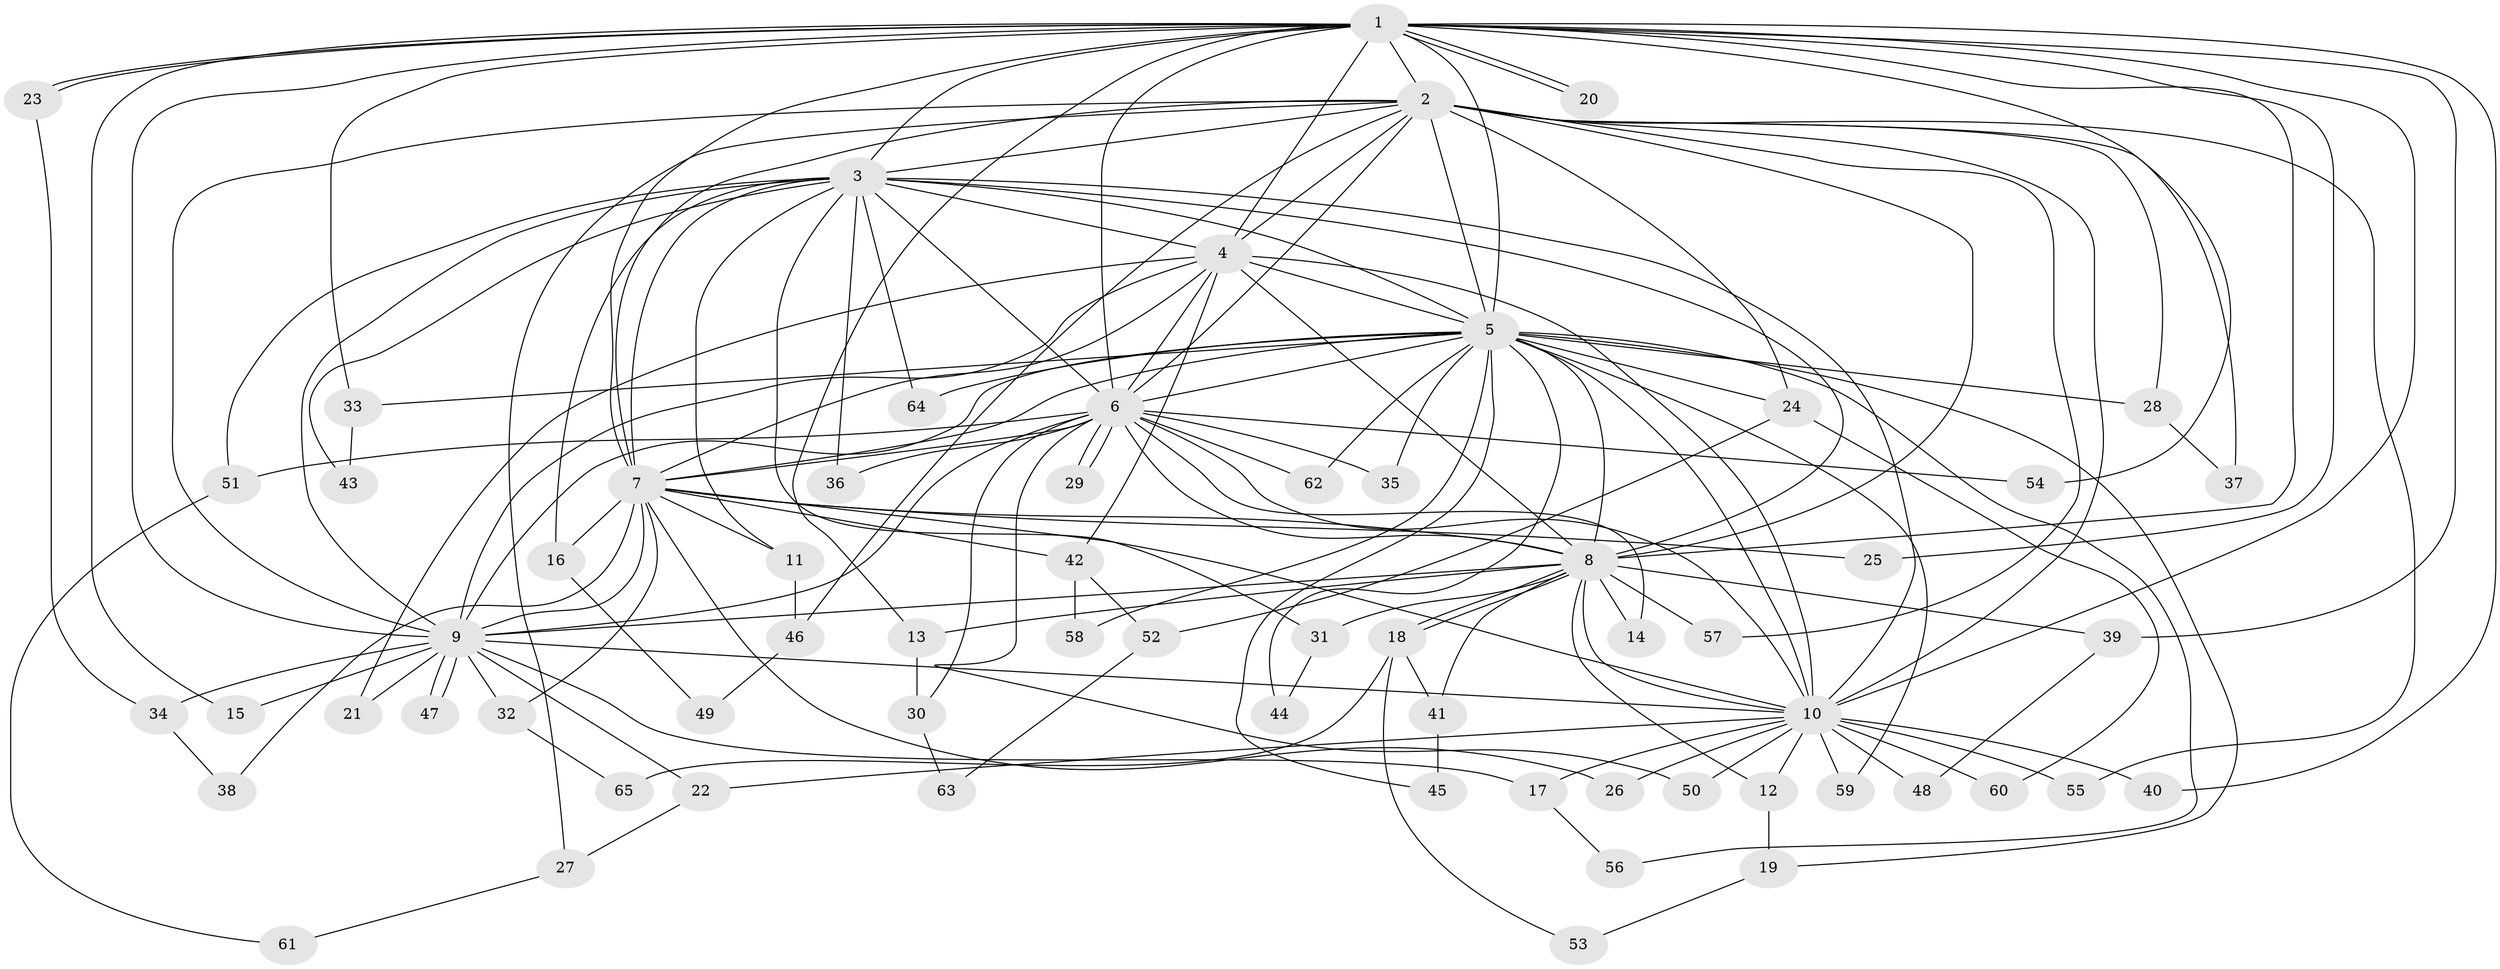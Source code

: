// Generated by graph-tools (version 1.1) at 2025/14/03/09/25 04:14:18]
// undirected, 65 vertices, 155 edges
graph export_dot {
graph [start="1"]
  node [color=gray90,style=filled];
  1;
  2;
  3;
  4;
  5;
  6;
  7;
  8;
  9;
  10;
  11;
  12;
  13;
  14;
  15;
  16;
  17;
  18;
  19;
  20;
  21;
  22;
  23;
  24;
  25;
  26;
  27;
  28;
  29;
  30;
  31;
  32;
  33;
  34;
  35;
  36;
  37;
  38;
  39;
  40;
  41;
  42;
  43;
  44;
  45;
  46;
  47;
  48;
  49;
  50;
  51;
  52;
  53;
  54;
  55;
  56;
  57;
  58;
  59;
  60;
  61;
  62;
  63;
  64;
  65;
  1 -- 2;
  1 -- 3;
  1 -- 4;
  1 -- 5;
  1 -- 6;
  1 -- 7;
  1 -- 8;
  1 -- 9;
  1 -- 10;
  1 -- 13;
  1 -- 15;
  1 -- 20;
  1 -- 20;
  1 -- 23;
  1 -- 23;
  1 -- 25;
  1 -- 33;
  1 -- 39;
  1 -- 40;
  1 -- 54;
  2 -- 3;
  2 -- 4;
  2 -- 5;
  2 -- 6;
  2 -- 7;
  2 -- 8;
  2 -- 9;
  2 -- 10;
  2 -- 24;
  2 -- 27;
  2 -- 28;
  2 -- 37;
  2 -- 46;
  2 -- 55;
  2 -- 57;
  3 -- 4;
  3 -- 5;
  3 -- 6;
  3 -- 7;
  3 -- 8;
  3 -- 9;
  3 -- 10;
  3 -- 11;
  3 -- 16;
  3 -- 31;
  3 -- 36;
  3 -- 43;
  3 -- 51;
  3 -- 64;
  4 -- 5;
  4 -- 6;
  4 -- 7;
  4 -- 8;
  4 -- 9;
  4 -- 10;
  4 -- 21;
  4 -- 42;
  5 -- 6;
  5 -- 7;
  5 -- 8;
  5 -- 9;
  5 -- 10;
  5 -- 19;
  5 -- 24;
  5 -- 28;
  5 -- 33;
  5 -- 35;
  5 -- 44;
  5 -- 45;
  5 -- 56;
  5 -- 58;
  5 -- 59;
  5 -- 62;
  5 -- 64;
  6 -- 7;
  6 -- 8;
  6 -- 9;
  6 -- 10;
  6 -- 14;
  6 -- 29;
  6 -- 29;
  6 -- 30;
  6 -- 35;
  6 -- 36;
  6 -- 50;
  6 -- 51;
  6 -- 54;
  6 -- 62;
  7 -- 8;
  7 -- 9;
  7 -- 10;
  7 -- 11;
  7 -- 16;
  7 -- 25;
  7 -- 26;
  7 -- 32;
  7 -- 38;
  7 -- 42;
  8 -- 9;
  8 -- 10;
  8 -- 12;
  8 -- 13;
  8 -- 14;
  8 -- 18;
  8 -- 18;
  8 -- 31;
  8 -- 39;
  8 -- 41;
  8 -- 57;
  9 -- 10;
  9 -- 15;
  9 -- 17;
  9 -- 21;
  9 -- 22;
  9 -- 32;
  9 -- 34;
  9 -- 47;
  9 -- 47;
  10 -- 12;
  10 -- 17;
  10 -- 22;
  10 -- 26;
  10 -- 40;
  10 -- 48;
  10 -- 50;
  10 -- 55;
  10 -- 59;
  10 -- 60;
  11 -- 46;
  12 -- 19;
  13 -- 30;
  16 -- 49;
  17 -- 56;
  18 -- 41;
  18 -- 53;
  18 -- 65;
  19 -- 53;
  22 -- 27;
  23 -- 34;
  24 -- 52;
  24 -- 60;
  27 -- 61;
  28 -- 37;
  30 -- 63;
  31 -- 44;
  32 -- 65;
  33 -- 43;
  34 -- 38;
  39 -- 48;
  41 -- 45;
  42 -- 52;
  42 -- 58;
  46 -- 49;
  51 -- 61;
  52 -- 63;
}
